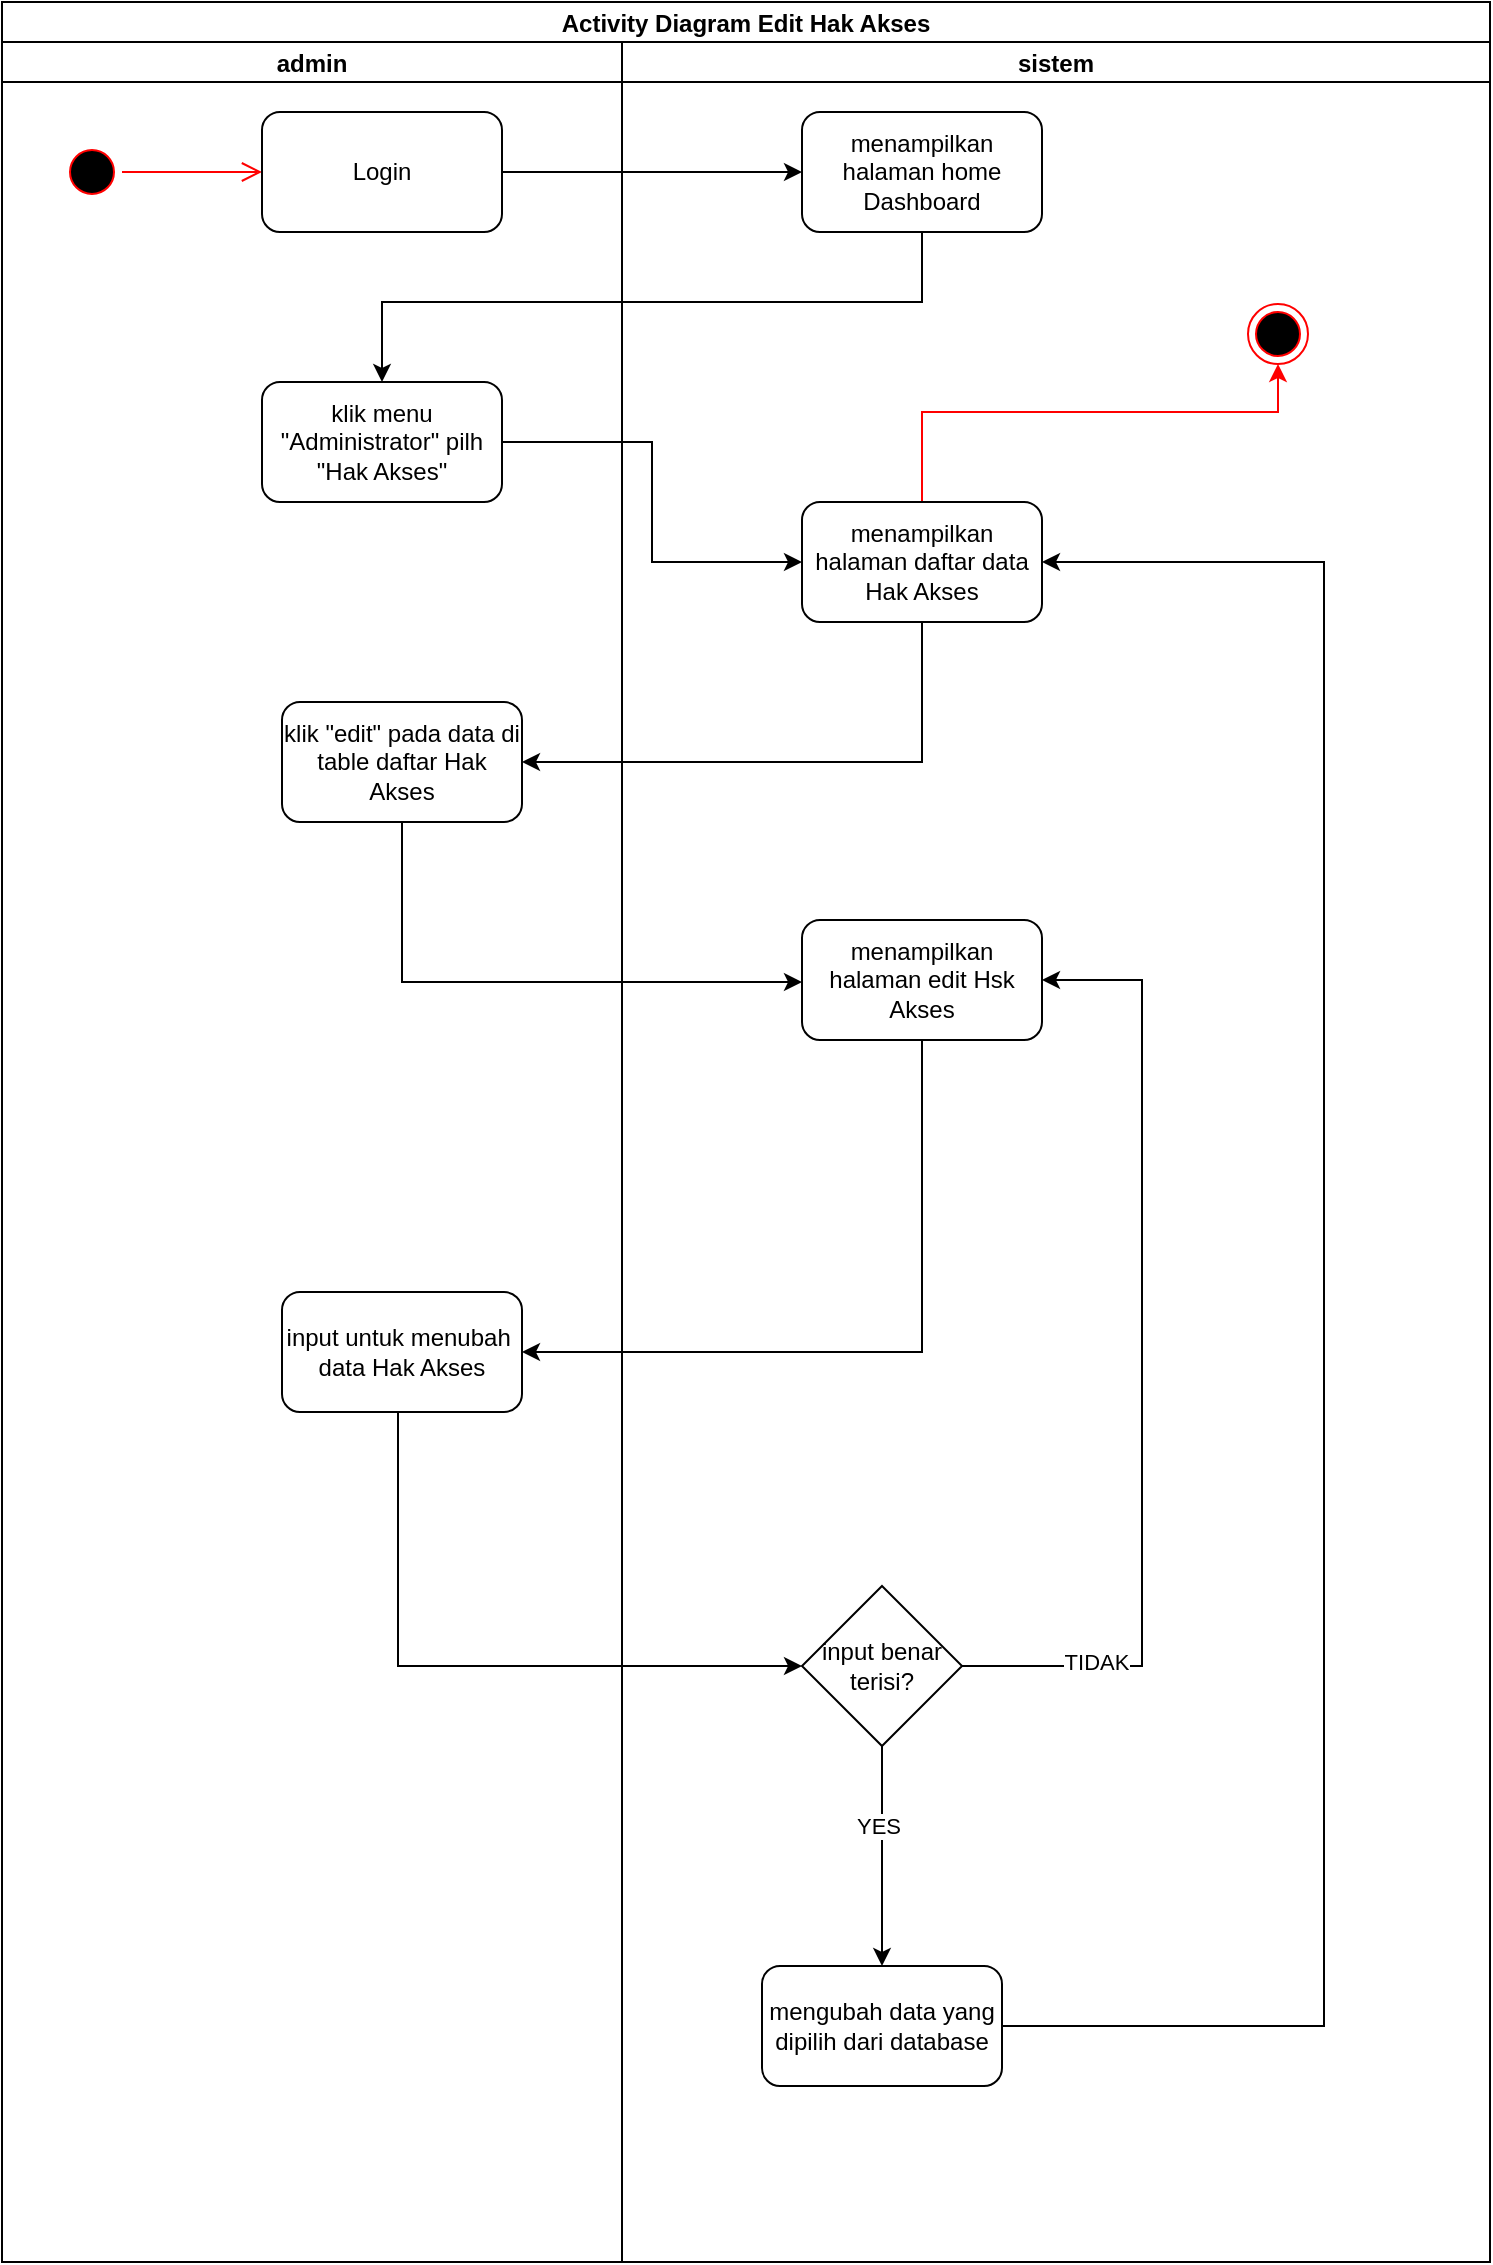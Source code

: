<mxfile version="20.2.0" type="github"><diagram id="C4jmClHrMNX2erU6j82r" name="edit hak akses"><mxGraphModel dx="1566" dy="697" grid="0" gridSize="10" guides="1" tooltips="1" connect="1" arrows="1" fold="1" page="0" pageScale="1" pageWidth="850" pageHeight="1100" math="0" shadow="0"><root><mxCell id="0"/><mxCell id="1" parent="0"/><mxCell id="cixxBTR_HFwQT9oo0PMZ-25" value="Activity Diagram Edit Hak Akses" style="swimlane;childLayout=stackLayout;resizeParent=1;resizeParentMax=0;startSize=20;" parent="1" vertex="1"><mxGeometry x="131" y="40" width="744" height="1130" as="geometry"/></mxCell><mxCell id="cixxBTR_HFwQT9oo0PMZ-26" value="admin" style="swimlane;startSize=20;" parent="cixxBTR_HFwQT9oo0PMZ-25" vertex="1"><mxGeometry y="20" width="310" height="1110" as="geometry"><mxRectangle y="20" width="30" height="460" as="alternateBounds"/></mxGeometry></mxCell><mxCell id="cixxBTR_HFwQT9oo0PMZ-27" value="" style="ellipse;html=1;shape=startState;fillColor=#000000;strokeColor=#ff0000;" parent="cixxBTR_HFwQT9oo0PMZ-26" vertex="1"><mxGeometry x="30" y="50" width="30" height="30" as="geometry"/></mxCell><mxCell id="cixxBTR_HFwQT9oo0PMZ-28" value="" style="edgeStyle=orthogonalEdgeStyle;html=1;verticalAlign=bottom;endArrow=open;endSize=8;strokeColor=#ff0000;rounded=0;" parent="cixxBTR_HFwQT9oo0PMZ-26" source="cixxBTR_HFwQT9oo0PMZ-27" edge="1"><mxGeometry relative="1" as="geometry"><mxPoint x="130" y="65" as="targetPoint"/></mxGeometry></mxCell><mxCell id="cixxBTR_HFwQT9oo0PMZ-29" value="Login" style="rounded=1;whiteSpace=wrap;html=1;" parent="cixxBTR_HFwQT9oo0PMZ-26" vertex="1"><mxGeometry x="130" y="35" width="120" height="60" as="geometry"/></mxCell><mxCell id="cixxBTR_HFwQT9oo0PMZ-30" value="klik menu &quot;Administrator&quot; pilh &quot;Hak Akses&quot;" style="rounded=1;whiteSpace=wrap;html=1;" parent="cixxBTR_HFwQT9oo0PMZ-26" vertex="1"><mxGeometry x="130" y="170" width="120" height="60" as="geometry"/></mxCell><mxCell id="cixxBTR_HFwQT9oo0PMZ-31" value="klik &quot;edit&quot; pada data di table daftar Hak Akses" style="rounded=1;whiteSpace=wrap;html=1;" parent="cixxBTR_HFwQT9oo0PMZ-26" vertex="1"><mxGeometry x="140" y="330" width="120" height="60" as="geometry"/></mxCell><mxCell id="cixxBTR_HFwQT9oo0PMZ-32" value="input untuk menubah&amp;nbsp; data Hak Akses" style="rounded=1;whiteSpace=wrap;html=1;" parent="cixxBTR_HFwQT9oo0PMZ-26" vertex="1"><mxGeometry x="140" y="625" width="120" height="60" as="geometry"/></mxCell><mxCell id="cixxBTR_HFwQT9oo0PMZ-33" value="sistem" style="swimlane;startSize=20;" parent="cixxBTR_HFwQT9oo0PMZ-25" vertex="1"><mxGeometry x="310" y="20" width="434" height="1110" as="geometry"/></mxCell><mxCell id="cixxBTR_HFwQT9oo0PMZ-34" value="menampilkan halaman home Dashboard" style="rounded=1;whiteSpace=wrap;html=1;" parent="cixxBTR_HFwQT9oo0PMZ-33" vertex="1"><mxGeometry x="90" y="35" width="120" height="60" as="geometry"/></mxCell><mxCell id="cixxBTR_HFwQT9oo0PMZ-35" style="edgeStyle=orthogonalEdgeStyle;rounded=0;orthogonalLoop=1;jettySize=auto;html=1;strokeColor=#FF0000;" parent="cixxBTR_HFwQT9oo0PMZ-33" source="cixxBTR_HFwQT9oo0PMZ-36" target="cixxBTR_HFwQT9oo0PMZ-37" edge="1"><mxGeometry relative="1" as="geometry"><Array as="points"><mxPoint x="150" y="185"/><mxPoint x="328" y="185"/></Array></mxGeometry></mxCell><mxCell id="cixxBTR_HFwQT9oo0PMZ-36" value="menampilkan halaman daftar data Hak Akses" style="rounded=1;whiteSpace=wrap;html=1;" parent="cixxBTR_HFwQT9oo0PMZ-33" vertex="1"><mxGeometry x="90" y="230" width="120" height="60" as="geometry"/></mxCell><mxCell id="cixxBTR_HFwQT9oo0PMZ-37" value="" style="ellipse;html=1;shape=endState;fillColor=#000000;strokeColor=#ff0000;" parent="cixxBTR_HFwQT9oo0PMZ-33" vertex="1"><mxGeometry x="313" y="131" width="30" height="30" as="geometry"/></mxCell><mxCell id="cixxBTR_HFwQT9oo0PMZ-38" value="menampilkan halaman edit Hsk Akses" style="rounded=1;whiteSpace=wrap;html=1;" parent="cixxBTR_HFwQT9oo0PMZ-33" vertex="1"><mxGeometry x="90" y="439" width="120" height="60" as="geometry"/></mxCell><mxCell id="cixxBTR_HFwQT9oo0PMZ-39" style="edgeStyle=orthogonalEdgeStyle;rounded=0;orthogonalLoop=1;jettySize=auto;html=1;entryX=1;entryY=0.5;entryDx=0;entryDy=0;strokeColor=#000000;" parent="cixxBTR_HFwQT9oo0PMZ-33" source="cixxBTR_HFwQT9oo0PMZ-43" target="cixxBTR_HFwQT9oo0PMZ-38" edge="1"><mxGeometry relative="1" as="geometry"><Array as="points"><mxPoint x="260" y="812"/><mxPoint x="260" y="469"/></Array></mxGeometry></mxCell><mxCell id="cixxBTR_HFwQT9oo0PMZ-40" value="TIDAK" style="edgeLabel;html=1;align=center;verticalAlign=middle;resizable=0;points=[];" parent="cixxBTR_HFwQT9oo0PMZ-39" vertex="1" connectable="0"><mxGeometry x="-0.723" y="2" relative="1" as="geometry"><mxPoint as="offset"/></mxGeometry></mxCell><mxCell id="cixxBTR_HFwQT9oo0PMZ-41" style="edgeStyle=orthogonalEdgeStyle;rounded=0;orthogonalLoop=1;jettySize=auto;html=1;strokeColor=#000000;" parent="cixxBTR_HFwQT9oo0PMZ-33" source="cixxBTR_HFwQT9oo0PMZ-43" target="cixxBTR_HFwQT9oo0PMZ-45" edge="1"><mxGeometry relative="1" as="geometry"/></mxCell><mxCell id="cixxBTR_HFwQT9oo0PMZ-42" value="YES" style="edgeLabel;html=1;align=center;verticalAlign=middle;resizable=0;points=[];" parent="cixxBTR_HFwQT9oo0PMZ-41" vertex="1" connectable="0"><mxGeometry x="-0.273" y="-2" relative="1" as="geometry"><mxPoint as="offset"/></mxGeometry></mxCell><mxCell id="cixxBTR_HFwQT9oo0PMZ-43" value="input benar terisi?" style="rhombus;whiteSpace=wrap;html=1;" parent="cixxBTR_HFwQT9oo0PMZ-33" vertex="1"><mxGeometry x="90" y="772" width="80" height="80" as="geometry"/></mxCell><mxCell id="cixxBTR_HFwQT9oo0PMZ-44" style="edgeStyle=orthogonalEdgeStyle;rounded=0;orthogonalLoop=1;jettySize=auto;html=1;strokeColor=#000000;entryX=1;entryY=0.5;entryDx=0;entryDy=0;" parent="cixxBTR_HFwQT9oo0PMZ-33" source="cixxBTR_HFwQT9oo0PMZ-45" target="cixxBTR_HFwQT9oo0PMZ-36" edge="1"><mxGeometry relative="1" as="geometry"><mxPoint x="332" y="450" as="targetPoint"/><Array as="points"><mxPoint x="351" y="992"/><mxPoint x="351" y="260"/></Array></mxGeometry></mxCell><mxCell id="cixxBTR_HFwQT9oo0PMZ-45" value="mengubah data yang dipilih dari database" style="rounded=1;whiteSpace=wrap;html=1;" parent="cixxBTR_HFwQT9oo0PMZ-33" vertex="1"><mxGeometry x="70" y="962" width="120" height="60" as="geometry"/></mxCell><mxCell id="cixxBTR_HFwQT9oo0PMZ-46" style="edgeStyle=orthogonalEdgeStyle;rounded=0;orthogonalLoop=1;jettySize=auto;html=1;entryX=0;entryY=0.5;entryDx=0;entryDy=0;" parent="cixxBTR_HFwQT9oo0PMZ-25" source="cixxBTR_HFwQT9oo0PMZ-29" target="cixxBTR_HFwQT9oo0PMZ-34" edge="1"><mxGeometry relative="1" as="geometry"/></mxCell><mxCell id="cixxBTR_HFwQT9oo0PMZ-47" style="edgeStyle=orthogonalEdgeStyle;rounded=0;orthogonalLoop=1;jettySize=auto;html=1;entryX=0.5;entryY=0;entryDx=0;entryDy=0;" parent="cixxBTR_HFwQT9oo0PMZ-25" source="cixxBTR_HFwQT9oo0PMZ-34" target="cixxBTR_HFwQT9oo0PMZ-30" edge="1"><mxGeometry relative="1" as="geometry"><Array as="points"><mxPoint x="460" y="150"/><mxPoint x="190" y="150"/></Array></mxGeometry></mxCell><mxCell id="cixxBTR_HFwQT9oo0PMZ-48" style="edgeStyle=orthogonalEdgeStyle;rounded=0;orthogonalLoop=1;jettySize=auto;html=1;entryX=0;entryY=0.5;entryDx=0;entryDy=0;" parent="cixxBTR_HFwQT9oo0PMZ-25" source="cixxBTR_HFwQT9oo0PMZ-30" target="cixxBTR_HFwQT9oo0PMZ-36" edge="1"><mxGeometry relative="1" as="geometry"/></mxCell><mxCell id="cixxBTR_HFwQT9oo0PMZ-49" style="edgeStyle=orthogonalEdgeStyle;rounded=0;orthogonalLoop=1;jettySize=auto;html=1;entryX=1;entryY=0.5;entryDx=0;entryDy=0;" parent="cixxBTR_HFwQT9oo0PMZ-25" source="cixxBTR_HFwQT9oo0PMZ-36" target="cixxBTR_HFwQT9oo0PMZ-31" edge="1"><mxGeometry relative="1" as="geometry"><Array as="points"><mxPoint x="460" y="380"/></Array></mxGeometry></mxCell><mxCell id="cixxBTR_HFwQT9oo0PMZ-50" style="edgeStyle=orthogonalEdgeStyle;rounded=0;orthogonalLoop=1;jettySize=auto;html=1;" parent="cixxBTR_HFwQT9oo0PMZ-25" source="cixxBTR_HFwQT9oo0PMZ-31" target="cixxBTR_HFwQT9oo0PMZ-38" edge="1"><mxGeometry relative="1" as="geometry"><Array as="points"><mxPoint x="200" y="490"/></Array><mxPoint x="430" y="424" as="targetPoint"/></mxGeometry></mxCell><mxCell id="cixxBTR_HFwQT9oo0PMZ-51" style="edgeStyle=orthogonalEdgeStyle;rounded=0;orthogonalLoop=1;jettySize=auto;html=1;entryX=1;entryY=0.5;entryDx=0;entryDy=0;exitX=0.5;exitY=1;exitDx=0;exitDy=0;" parent="cixxBTR_HFwQT9oo0PMZ-25" source="cixxBTR_HFwQT9oo0PMZ-38" target="cixxBTR_HFwQT9oo0PMZ-32" edge="1"><mxGeometry relative="1" as="geometry"><mxPoint x="460" y="530" as="sourcePoint"/><mxPoint x="460" y="650" as="targetPoint"/></mxGeometry></mxCell><mxCell id="cixxBTR_HFwQT9oo0PMZ-52" style="edgeStyle=orthogonalEdgeStyle;rounded=0;orthogonalLoop=1;jettySize=auto;html=1;strokeColor=#000000;" parent="cixxBTR_HFwQT9oo0PMZ-25" source="cixxBTR_HFwQT9oo0PMZ-32" target="cixxBTR_HFwQT9oo0PMZ-43" edge="1"><mxGeometry relative="1" as="geometry"><mxPoint x="398" y="832" as="targetPoint"/><Array as="points"><mxPoint x="198" y="832"/></Array></mxGeometry></mxCell></root></mxGraphModel></diagram></mxfile>